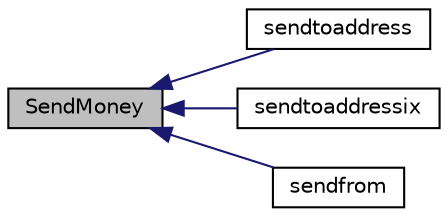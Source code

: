 digraph "SendMoney"
{
  edge [fontname="Helvetica",fontsize="10",labelfontname="Helvetica",labelfontsize="10"];
  node [fontname="Helvetica",fontsize="10",shape=record];
  rankdir="LR";
  Node1858 [label="SendMoney",height=0.2,width=0.4,color="black", fillcolor="grey75", style="filled", fontcolor="black"];
  Node1858 -> Node1859 [dir="back",color="midnightblue",fontsize="10",style="solid",fontname="Helvetica"];
  Node1859 [label="sendtoaddress",height=0.2,width=0.4,color="black", fillcolor="white", style="filled",URL="$rpcwallet_8cpp.html#a134064858f9cfa4775a6ae34cac2b133"];
  Node1858 -> Node1860 [dir="back",color="midnightblue",fontsize="10",style="solid",fontname="Helvetica"];
  Node1860 [label="sendtoaddressix",height=0.2,width=0.4,color="black", fillcolor="white", style="filled",URL="$rpcwallet_8cpp.html#ac4bcf35f0a63c5256ccf1f06aa609e41"];
  Node1858 -> Node1861 [dir="back",color="midnightblue",fontsize="10",style="solid",fontname="Helvetica"];
  Node1861 [label="sendfrom",height=0.2,width=0.4,color="black", fillcolor="white", style="filled",URL="$rpcwallet_8cpp.html#a845eaefd9ec7752b1145c183205524d0"];
}
